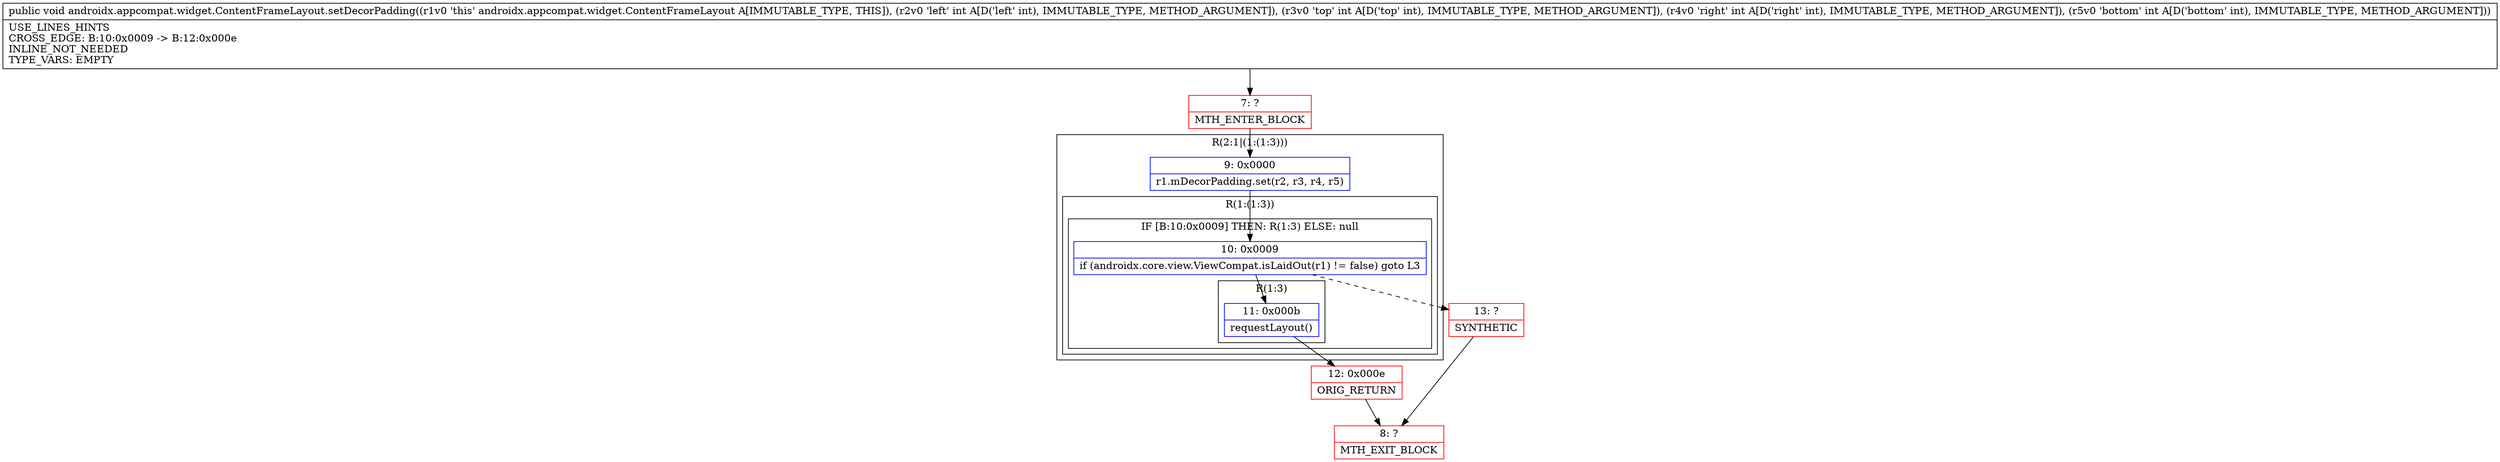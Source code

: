 digraph "CFG forandroidx.appcompat.widget.ContentFrameLayout.setDecorPadding(IIII)V" {
subgraph cluster_Region_520557189 {
label = "R(2:1|(1:(1:3)))";
node [shape=record,color=blue];
Node_9 [shape=record,label="{9\:\ 0x0000|r1.mDecorPadding.set(r2, r3, r4, r5)\l}"];
subgraph cluster_Region_1861587887 {
label = "R(1:(1:3))";
node [shape=record,color=blue];
subgraph cluster_IfRegion_691247026 {
label = "IF [B:10:0x0009] THEN: R(1:3) ELSE: null";
node [shape=record,color=blue];
Node_10 [shape=record,label="{10\:\ 0x0009|if (androidx.core.view.ViewCompat.isLaidOut(r1) != false) goto L3\l}"];
subgraph cluster_Region_2092464083 {
label = "R(1:3)";
node [shape=record,color=blue];
Node_11 [shape=record,label="{11\:\ 0x000b|requestLayout()\l}"];
}
}
}
}
Node_7 [shape=record,color=red,label="{7\:\ ?|MTH_ENTER_BLOCK\l}"];
Node_12 [shape=record,color=red,label="{12\:\ 0x000e|ORIG_RETURN\l}"];
Node_8 [shape=record,color=red,label="{8\:\ ?|MTH_EXIT_BLOCK\l}"];
Node_13 [shape=record,color=red,label="{13\:\ ?|SYNTHETIC\l}"];
MethodNode[shape=record,label="{public void androidx.appcompat.widget.ContentFrameLayout.setDecorPadding((r1v0 'this' androidx.appcompat.widget.ContentFrameLayout A[IMMUTABLE_TYPE, THIS]), (r2v0 'left' int A[D('left' int), IMMUTABLE_TYPE, METHOD_ARGUMENT]), (r3v0 'top' int A[D('top' int), IMMUTABLE_TYPE, METHOD_ARGUMENT]), (r4v0 'right' int A[D('right' int), IMMUTABLE_TYPE, METHOD_ARGUMENT]), (r5v0 'bottom' int A[D('bottom' int), IMMUTABLE_TYPE, METHOD_ARGUMENT]))  | USE_LINES_HINTS\lCROSS_EDGE: B:10:0x0009 \-\> B:12:0x000e\lINLINE_NOT_NEEDED\lTYPE_VARS: EMPTY\l}"];
MethodNode -> Node_7;Node_9 -> Node_10;
Node_10 -> Node_11;
Node_10 -> Node_13[style=dashed];
Node_11 -> Node_12;
Node_7 -> Node_9;
Node_12 -> Node_8;
Node_13 -> Node_8;
}

